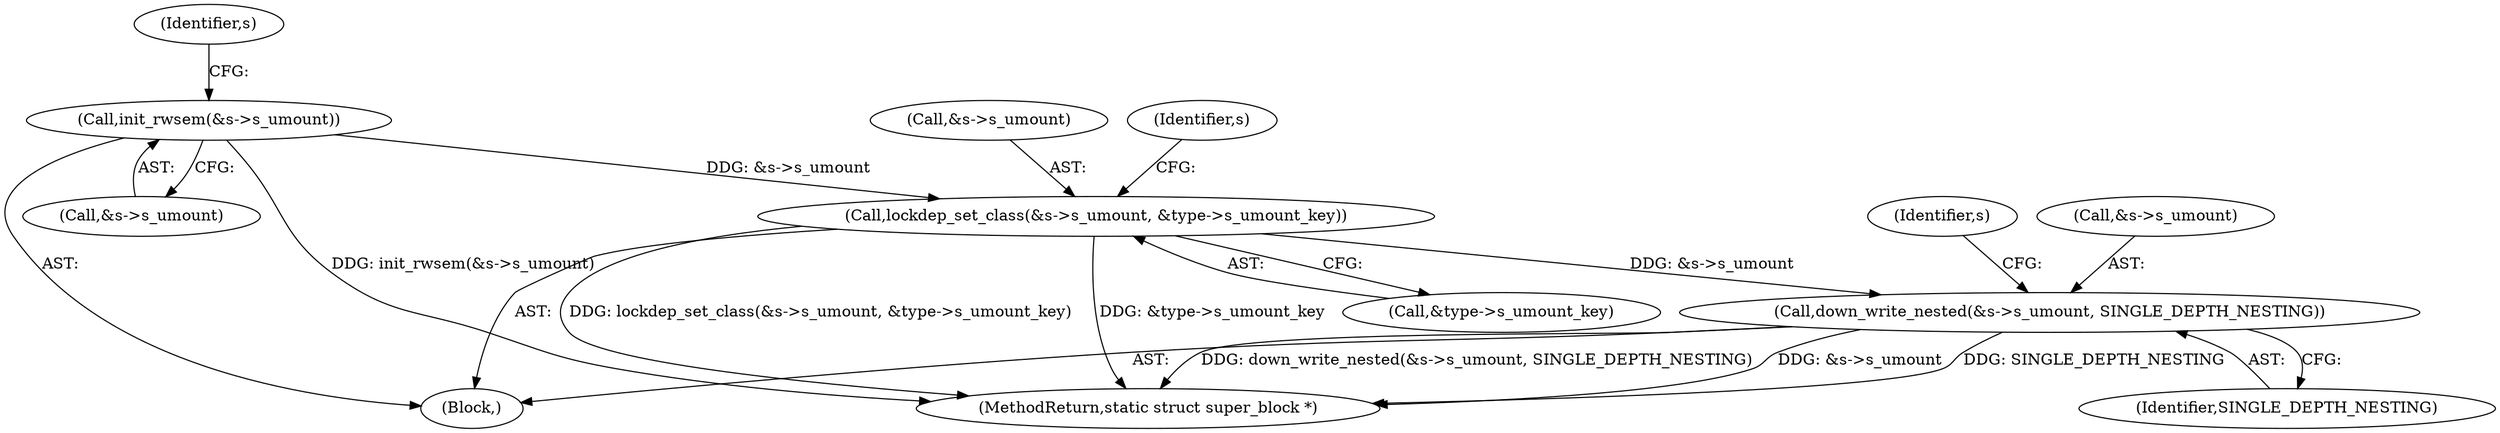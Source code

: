 digraph "0_linux_eee5cc2702929fd41cce28058dc6d6717f723f87_10@pointer" {
"1000244" [label="(Call,lockdep_set_class(&s->s_umount, &type->s_umount_key))"];
"1000239" [label="(Call,init_rwsem(&s->s_umount))"];
"1000253" [label="(Call,down_write_nested(&s->s_umount, SINGLE_DEPTH_NESTING))"];
"1000369" [label="(MethodReturn,static struct super_block *)"];
"1000239" [label="(Call,init_rwsem(&s->s_umount))"];
"1000253" [label="(Call,down_write_nested(&s->s_umount, SINGLE_DEPTH_NESTING))"];
"1000104" [label="(Block,)"];
"1000261" [label="(Identifier,s)"];
"1000245" [label="(Call,&s->s_umount)"];
"1000256" [label="(Identifier,s)"];
"1000240" [label="(Call,&s->s_umount)"];
"1000254" [label="(Call,&s->s_umount)"];
"1000249" [label="(Call,&type->s_umount_key)"];
"1000258" [label="(Identifier,SINGLE_DEPTH_NESTING)"];
"1000244" [label="(Call,lockdep_set_class(&s->s_umount, &type->s_umount_key))"];
"1000247" [label="(Identifier,s)"];
"1000244" -> "1000104"  [label="AST: "];
"1000244" -> "1000249"  [label="CFG: "];
"1000245" -> "1000244"  [label="AST: "];
"1000249" -> "1000244"  [label="AST: "];
"1000256" -> "1000244"  [label="CFG: "];
"1000244" -> "1000369"  [label="DDG: lockdep_set_class(&s->s_umount, &type->s_umount_key)"];
"1000244" -> "1000369"  [label="DDG: &type->s_umount_key"];
"1000239" -> "1000244"  [label="DDG: &s->s_umount"];
"1000244" -> "1000253"  [label="DDG: &s->s_umount"];
"1000239" -> "1000104"  [label="AST: "];
"1000239" -> "1000240"  [label="CFG: "];
"1000240" -> "1000239"  [label="AST: "];
"1000247" -> "1000239"  [label="CFG: "];
"1000239" -> "1000369"  [label="DDG: init_rwsem(&s->s_umount)"];
"1000253" -> "1000104"  [label="AST: "];
"1000253" -> "1000258"  [label="CFG: "];
"1000254" -> "1000253"  [label="AST: "];
"1000258" -> "1000253"  [label="AST: "];
"1000261" -> "1000253"  [label="CFG: "];
"1000253" -> "1000369"  [label="DDG: down_write_nested(&s->s_umount, SINGLE_DEPTH_NESTING)"];
"1000253" -> "1000369"  [label="DDG: &s->s_umount"];
"1000253" -> "1000369"  [label="DDG: SINGLE_DEPTH_NESTING"];
}
